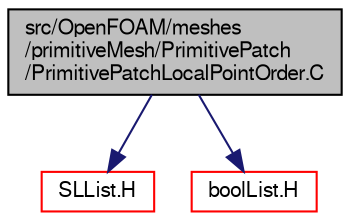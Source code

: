 digraph "src/OpenFOAM/meshes/primitiveMesh/PrimitivePatch/PrimitivePatchLocalPointOrder.C"
{
  bgcolor="transparent";
  edge [fontname="FreeSans",fontsize="10",labelfontname="FreeSans",labelfontsize="10"];
  node [fontname="FreeSans",fontsize="10",shape=record];
  Node0 [label="src/OpenFOAM/meshes\l/primitiveMesh/PrimitivePatch\l/PrimitivePatchLocalPointOrder.C",height=0.2,width=0.4,color="black", fillcolor="grey75", style="filled", fontcolor="black"];
  Node0 -> Node1 [color="midnightblue",fontsize="10",style="solid",fontname="FreeSans"];
  Node1 [label="SLList.H",height=0.2,width=0.4,color="red",URL="$a08588.html"];
  Node0 -> Node42 [color="midnightblue",fontsize="10",style="solid",fontname="FreeSans"];
  Node42 [label="boolList.H",height=0.2,width=0.4,color="red",URL="$a12152.html"];
}
